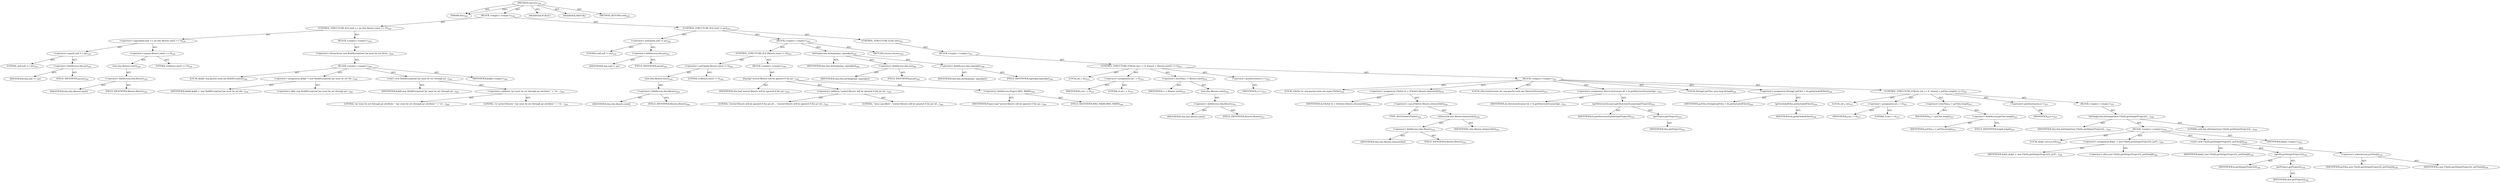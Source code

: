 digraph "execute" {  
"111669149710" [label = <(METHOD,execute)<SUB>238</SUB>> ]
"115964117004" [label = <(PARAM,this)<SUB>238</SUB>> ]
"25769803790" [label = <(BLOCK,&lt;empty&gt;,&lt;empty&gt;)<SUB>238</SUB>> ]
"47244640256" [label = <(CONTROL_STRUCTURE,IF,if (null == jar &amp;&amp; filesets.size() == 0))<SUB>239</SUB>> ]
"30064771100" [label = <(&lt;operator&gt;.logicalAnd,null == jar &amp;&amp; filesets.size() == 0)<SUB>239</SUB>> ]
"30064771101" [label = <(&lt;operator&gt;.equals,null == jar)<SUB>239</SUB>> ]
"90194313216" [label = <(LITERAL,null,null == jar)<SUB>239</SUB>> ]
"30064771102" [label = <(&lt;operator&gt;.fieldAccess,this.jar)<SUB>239</SUB>> ]
"68719476775" [label = <(IDENTIFIER,this,null == jar)> ]
"55834574862" [label = <(FIELD_IDENTIFIER,jar,jar)<SUB>239</SUB>> ]
"30064771103" [label = <(&lt;operator&gt;.equals,filesets.size() == 0)<SUB>239</SUB>> ]
"30064771104" [label = <(size,this.filesets.size())<SUB>239</SUB>> ]
"30064771105" [label = <(&lt;operator&gt;.fieldAccess,this.filesets)<SUB>239</SUB>> ]
"68719476776" [label = <(IDENTIFIER,this,this.filesets.size())> ]
"55834574863" [label = <(FIELD_IDENTIFIER,filesets,filesets)<SUB>239</SUB>> ]
"90194313217" [label = <(LITERAL,0,filesets.size() == 0)<SUB>239</SUB>> ]
"25769803791" [label = <(BLOCK,&lt;empty&gt;,&lt;empty&gt;)<SUB>239</SUB>> ]
"30064771106" [label = <(&lt;operator&gt;.throw,throw new BuildException(&quot;jar must be set throu...)<SUB>240</SUB>> ]
"25769803792" [label = <(BLOCK,&lt;empty&gt;,&lt;empty&gt;)<SUB>240</SUB>> ]
"94489280512" [label = <(LOCAL,$obj0: org.apache.tools.ant.BuildException)<SUB>240</SUB>> ]
"30064771107" [label = <(&lt;operator&gt;.assignment,$obj0 = new BuildException(&quot;jar must be set thr...)<SUB>240</SUB>> ]
"68719476777" [label = <(IDENTIFIER,$obj0,$obj0 = new BuildException(&quot;jar must be set thr...)<SUB>240</SUB>> ]
"30064771108" [label = <(&lt;operator&gt;.alloc,new BuildException(&quot;jar must be set through jar...)<SUB>240</SUB>> ]
"30064771109" [label = <(&lt;init&gt;,new BuildException(&quot;jar must be set through jar...)<SUB>240</SUB>> ]
"68719476778" [label = <(IDENTIFIER,$obj0,new BuildException(&quot;jar must be set through jar...)<SUB>240</SUB>> ]
"30064771110" [label = <(&lt;operator&gt;.addition,&quot;jar must be set through jar attribute &quot; + &quot;or ...)<SUB>240</SUB>> ]
"90194313218" [label = <(LITERAL,&quot;jar must be set through jar attribute &quot;,&quot;jar must be set through jar attribute &quot; + &quot;or ...)<SUB>240</SUB>> ]
"90194313219" [label = <(LITERAL,&quot;or nested filesets&quot;,&quot;jar must be set through jar attribute &quot; + &quot;or ...)<SUB>241</SUB>> ]
"68719476779" [label = <(IDENTIFIER,$obj0,&lt;empty&gt;)<SUB>240</SUB>> ]
"47244640257" [label = <(CONTROL_STRUCTURE,IF,if (null != jar))<SUB>243</SUB>> ]
"30064771111" [label = <(&lt;operator&gt;.notEquals,null != jar)<SUB>243</SUB>> ]
"90194313220" [label = <(LITERAL,null,null != jar)<SUB>243</SUB>> ]
"30064771112" [label = <(&lt;operator&gt;.fieldAccess,this.jar)<SUB>243</SUB>> ]
"68719476780" [label = <(IDENTIFIER,this,null != jar)> ]
"55834574864" [label = <(FIELD_IDENTIFIER,jar,jar)<SUB>243</SUB>> ]
"25769803793" [label = <(BLOCK,&lt;empty&gt;,&lt;empty&gt;)<SUB>243</SUB>> ]
"47244640258" [label = <(CONTROL_STRUCTURE,IF,if (filesets.size() != 0))<SUB>244</SUB>> ]
"30064771113" [label = <(&lt;operator&gt;.notEquals,filesets.size() != 0)<SUB>244</SUB>> ]
"30064771114" [label = <(size,this.filesets.size())<SUB>244</SUB>> ]
"30064771115" [label = <(&lt;operator&gt;.fieldAccess,this.filesets)<SUB>244</SUB>> ]
"68719476781" [label = <(IDENTIFIER,this,this.filesets.size())> ]
"55834574865" [label = <(FIELD_IDENTIFIER,filesets,filesets)<SUB>244</SUB>> ]
"90194313221" [label = <(LITERAL,0,filesets.size() != 0)<SUB>244</SUB>> ]
"25769803794" [label = <(BLOCK,&lt;empty&gt;,&lt;empty&gt;)<SUB>244</SUB>> ]
"30064771116" [label = <(log,log(&quot;nested filesets will be ignored if the jar...)<SUB>245</SUB>> ]
"68719476748" [label = <(IDENTIFIER,this,log(&quot;nested filesets will be ignored if the jar...)<SUB>245</SUB>> ]
"30064771117" [label = <(&lt;operator&gt;.addition,&quot;nested filesets will be ignored if the jar att...)<SUB>245</SUB>> ]
"90194313222" [label = <(LITERAL,&quot;nested filesets will be ignored if the jar att...,&quot;nested filesets will be ignored if the jar att...)<SUB>245</SUB>> ]
"90194313223" [label = <(LITERAL,&quot; been specified.&quot;,&quot;nested filesets will be ignored if the jar att...)<SUB>246</SUB>> ]
"30064771118" [label = <(&lt;operator&gt;.fieldAccess,Project.MSG_WARN)<SUB>246</SUB>> ]
"68719476782" [label = <(IDENTIFIER,Project,log(&quot;nested filesets will be ignored if the jar...)<SUB>246</SUB>> ]
"55834574866" [label = <(FIELD_IDENTIFIER,MSG_WARN,MSG_WARN)<SUB>246</SUB>> ]
"30064771119" [label = <(doOneJar,this.doOneJar(jar, signedjar))<SUB>249</SUB>> ]
"68719476749" [label = <(IDENTIFIER,this,this.doOneJar(jar, signedjar))<SUB>249</SUB>> ]
"30064771120" [label = <(&lt;operator&gt;.fieldAccess,this.jar)<SUB>249</SUB>> ]
"68719476783" [label = <(IDENTIFIER,this,this.doOneJar(jar, signedjar))> ]
"55834574867" [label = <(FIELD_IDENTIFIER,jar,jar)<SUB>249</SUB>> ]
"30064771121" [label = <(&lt;operator&gt;.fieldAccess,this.signedjar)<SUB>249</SUB>> ]
"68719476784" [label = <(IDENTIFIER,this,this.doOneJar(jar, signedjar))> ]
"55834574868" [label = <(FIELD_IDENTIFIER,signedjar,signedjar)<SUB>249</SUB>> ]
"146028888064" [label = <(RETURN,return;,return;)<SUB>250</SUB>> ]
"47244640259" [label = <(CONTROL_STRUCTURE,ELSE,else)<SUB>251</SUB>> ]
"25769803795" [label = <(BLOCK,&lt;empty&gt;,&lt;empty&gt;)<SUB>251</SUB>> ]
"47244640260" [label = <(CONTROL_STRUCTURE,FOR,for (int i = 0; Some(i &lt; filesets.size()); i++))<SUB>253</SUB>> ]
"94489280513" [label = <(LOCAL,int i: int)<SUB>253</SUB>> ]
"30064771122" [label = <(&lt;operator&gt;.assignment,int i = 0)<SUB>253</SUB>> ]
"68719476785" [label = <(IDENTIFIER,i,int i = 0)<SUB>253</SUB>> ]
"90194313224" [label = <(LITERAL,0,int i = 0)<SUB>253</SUB>> ]
"30064771123" [label = <(&lt;operator&gt;.lessThan,i &lt; filesets.size())<SUB>253</SUB>> ]
"68719476786" [label = <(IDENTIFIER,i,i &lt; filesets.size())<SUB>253</SUB>> ]
"30064771124" [label = <(size,this.filesets.size())<SUB>253</SUB>> ]
"30064771125" [label = <(&lt;operator&gt;.fieldAccess,this.filesets)<SUB>253</SUB>> ]
"68719476787" [label = <(IDENTIFIER,this,this.filesets.size())> ]
"55834574869" [label = <(FIELD_IDENTIFIER,filesets,filesets)<SUB>253</SUB>> ]
"30064771126" [label = <(&lt;operator&gt;.postIncrement,i++)<SUB>253</SUB>> ]
"68719476788" [label = <(IDENTIFIER,i,i++)<SUB>253</SUB>> ]
"25769803796" [label = <(BLOCK,&lt;empty&gt;,&lt;empty&gt;)<SUB>253</SUB>> ]
"94489280514" [label = <(LOCAL,FileSet fs: org.apache.tools.ant.types.FileSet)<SUB>254</SUB>> ]
"30064771127" [label = <(&lt;operator&gt;.assignment,FileSet fs = (FileSet) filesets.elementAt(i))<SUB>254</SUB>> ]
"68719476789" [label = <(IDENTIFIER,fs,FileSet fs = (FileSet) filesets.elementAt(i))<SUB>254</SUB>> ]
"30064771128" [label = <(&lt;operator&gt;.cast,(FileSet) filesets.elementAt(i))<SUB>254</SUB>> ]
"180388626432" [label = <(TYPE_REF,FileSet,FileSet)<SUB>254</SUB>> ]
"30064771129" [label = <(elementAt,this.filesets.elementAt(i))<SUB>254</SUB>> ]
"30064771130" [label = <(&lt;operator&gt;.fieldAccess,this.filesets)<SUB>254</SUB>> ]
"68719476790" [label = <(IDENTIFIER,this,this.filesets.elementAt(i))> ]
"55834574870" [label = <(FIELD_IDENTIFIER,filesets,filesets)<SUB>254</SUB>> ]
"68719476791" [label = <(IDENTIFIER,i,this.filesets.elementAt(i))<SUB>254</SUB>> ]
"94489280515" [label = <(LOCAL,DirectoryScanner ds: org.apache.tools.ant.DirectoryScanner)<SUB>255</SUB>> ]
"30064771131" [label = <(&lt;operator&gt;.assignment,DirectoryScanner ds = fs.getDirectoryScanner(ge...)<SUB>255</SUB>> ]
"68719476792" [label = <(IDENTIFIER,ds,DirectoryScanner ds = fs.getDirectoryScanner(ge...)<SUB>255</SUB>> ]
"30064771132" [label = <(getDirectoryScanner,getDirectoryScanner(getProject()))<SUB>255</SUB>> ]
"68719476793" [label = <(IDENTIFIER,fs,getDirectoryScanner(getProject()))<SUB>255</SUB>> ]
"30064771133" [label = <(getProject,getProject())<SUB>255</SUB>> ]
"68719476750" [label = <(IDENTIFIER,this,getProject())<SUB>255</SUB>> ]
"94489280516" [label = <(LOCAL,String[] jarFiles: java.lang.String[])<SUB>256</SUB>> ]
"30064771134" [label = <(&lt;operator&gt;.assignment,String[] jarFiles = ds.getIncludedFiles())<SUB>256</SUB>> ]
"68719476794" [label = <(IDENTIFIER,jarFiles,String[] jarFiles = ds.getIncludedFiles())<SUB>256</SUB>> ]
"30064771135" [label = <(getIncludedFiles,getIncludedFiles())<SUB>256</SUB>> ]
"68719476795" [label = <(IDENTIFIER,ds,getIncludedFiles())<SUB>256</SUB>> ]
"47244640261" [label = <(CONTROL_STRUCTURE,FOR,for (int j = 0; Some(j &lt; jarFiles.length); j++))<SUB>257</SUB>> ]
"94489280517" [label = <(LOCAL,int j: int)<SUB>257</SUB>> ]
"30064771136" [label = <(&lt;operator&gt;.assignment,int j = 0)<SUB>257</SUB>> ]
"68719476796" [label = <(IDENTIFIER,j,int j = 0)<SUB>257</SUB>> ]
"90194313225" [label = <(LITERAL,0,int j = 0)<SUB>257</SUB>> ]
"30064771137" [label = <(&lt;operator&gt;.lessThan,j &lt; jarFiles.length)<SUB>257</SUB>> ]
"68719476797" [label = <(IDENTIFIER,j,j &lt; jarFiles.length)<SUB>257</SUB>> ]
"30064771138" [label = <(&lt;operator&gt;.fieldAccess,jarFiles.length)<SUB>257</SUB>> ]
"68719476798" [label = <(IDENTIFIER,jarFiles,j &lt; jarFiles.length)<SUB>257</SUB>> ]
"55834574871" [label = <(FIELD_IDENTIFIER,length,length)<SUB>257</SUB>> ]
"30064771139" [label = <(&lt;operator&gt;.postIncrement,j++)<SUB>257</SUB>> ]
"68719476799" [label = <(IDENTIFIER,j,j++)<SUB>257</SUB>> ]
"25769803797" [label = <(BLOCK,&lt;empty&gt;,&lt;empty&gt;)<SUB>257</SUB>> ]
"30064771140" [label = <(doOneJar,this.doOneJar(new File(fs.getDir(getProject()),...)<SUB>258</SUB>> ]
"68719476752" [label = <(IDENTIFIER,this,this.doOneJar(new File(fs.getDir(getProject()),...)<SUB>258</SUB>> ]
"25769803798" [label = <(BLOCK,&lt;empty&gt;,&lt;empty&gt;)<SUB>258</SUB>> ]
"94489280518" [label = <(LOCAL,$obj1: java.io.File)<SUB>258</SUB>> ]
"30064771141" [label = <(&lt;operator&gt;.assignment,$obj1 = new File(fs.getDir(getProject()), jarFi...)<SUB>258</SUB>> ]
"68719476800" [label = <(IDENTIFIER,$obj1,$obj1 = new File(fs.getDir(getProject()), jarFi...)<SUB>258</SUB>> ]
"30064771142" [label = <(&lt;operator&gt;.alloc,new File(fs.getDir(getProject()), jarFiles[j]))<SUB>258</SUB>> ]
"30064771143" [label = <(&lt;init&gt;,new File(fs.getDir(getProject()), jarFiles[j]))<SUB>258</SUB>> ]
"68719476801" [label = <(IDENTIFIER,$obj1,new File(fs.getDir(getProject()), jarFiles[j]))<SUB>258</SUB>> ]
"30064771144" [label = <(getDir,getDir(getProject()))<SUB>258</SUB>> ]
"68719476802" [label = <(IDENTIFIER,fs,getDir(getProject()))<SUB>258</SUB>> ]
"30064771145" [label = <(getProject,getProject())<SUB>258</SUB>> ]
"68719476751" [label = <(IDENTIFIER,this,getProject())<SUB>258</SUB>> ]
"30064771146" [label = <(&lt;operator&gt;.indexAccess,jarFiles[j])<SUB>258</SUB>> ]
"68719476803" [label = <(IDENTIFIER,jarFiles,new File(fs.getDir(getProject()), jarFiles[j]))<SUB>258</SUB>> ]
"68719476804" [label = <(IDENTIFIER,j,new File(fs.getDir(getProject()), jarFiles[j]))<SUB>258</SUB>> ]
"68719476805" [label = <(IDENTIFIER,$obj1,&lt;empty&gt;)<SUB>258</SUB>> ]
"90194313226" [label = <(LITERAL,null,this.doOneJar(new File(fs.getDir(getProject()),...)<SUB>258</SUB>> ]
"133143986218" [label = <(MODIFIER,PUBLIC)> ]
"133143986219" [label = <(MODIFIER,VIRTUAL)> ]
"128849018894" [label = <(METHOD_RETURN,void)<SUB>238</SUB>> ]
  "111669149710" -> "115964117004"  [ label = "AST: "] 
  "111669149710" -> "25769803790"  [ label = "AST: "] 
  "111669149710" -> "133143986218"  [ label = "AST: "] 
  "111669149710" -> "133143986219"  [ label = "AST: "] 
  "111669149710" -> "128849018894"  [ label = "AST: "] 
  "25769803790" -> "47244640256"  [ label = "AST: "] 
  "25769803790" -> "47244640257"  [ label = "AST: "] 
  "47244640256" -> "30064771100"  [ label = "AST: "] 
  "47244640256" -> "25769803791"  [ label = "AST: "] 
  "30064771100" -> "30064771101"  [ label = "AST: "] 
  "30064771100" -> "30064771103"  [ label = "AST: "] 
  "30064771101" -> "90194313216"  [ label = "AST: "] 
  "30064771101" -> "30064771102"  [ label = "AST: "] 
  "30064771102" -> "68719476775"  [ label = "AST: "] 
  "30064771102" -> "55834574862"  [ label = "AST: "] 
  "30064771103" -> "30064771104"  [ label = "AST: "] 
  "30064771103" -> "90194313217"  [ label = "AST: "] 
  "30064771104" -> "30064771105"  [ label = "AST: "] 
  "30064771105" -> "68719476776"  [ label = "AST: "] 
  "30064771105" -> "55834574863"  [ label = "AST: "] 
  "25769803791" -> "30064771106"  [ label = "AST: "] 
  "30064771106" -> "25769803792"  [ label = "AST: "] 
  "25769803792" -> "94489280512"  [ label = "AST: "] 
  "25769803792" -> "30064771107"  [ label = "AST: "] 
  "25769803792" -> "30064771109"  [ label = "AST: "] 
  "25769803792" -> "68719476779"  [ label = "AST: "] 
  "30064771107" -> "68719476777"  [ label = "AST: "] 
  "30064771107" -> "30064771108"  [ label = "AST: "] 
  "30064771109" -> "68719476778"  [ label = "AST: "] 
  "30064771109" -> "30064771110"  [ label = "AST: "] 
  "30064771110" -> "90194313218"  [ label = "AST: "] 
  "30064771110" -> "90194313219"  [ label = "AST: "] 
  "47244640257" -> "30064771111"  [ label = "AST: "] 
  "47244640257" -> "25769803793"  [ label = "AST: "] 
  "47244640257" -> "47244640259"  [ label = "AST: "] 
  "30064771111" -> "90194313220"  [ label = "AST: "] 
  "30064771111" -> "30064771112"  [ label = "AST: "] 
  "30064771112" -> "68719476780"  [ label = "AST: "] 
  "30064771112" -> "55834574864"  [ label = "AST: "] 
  "25769803793" -> "47244640258"  [ label = "AST: "] 
  "25769803793" -> "30064771119"  [ label = "AST: "] 
  "25769803793" -> "146028888064"  [ label = "AST: "] 
  "47244640258" -> "30064771113"  [ label = "AST: "] 
  "47244640258" -> "25769803794"  [ label = "AST: "] 
  "30064771113" -> "30064771114"  [ label = "AST: "] 
  "30064771113" -> "90194313221"  [ label = "AST: "] 
  "30064771114" -> "30064771115"  [ label = "AST: "] 
  "30064771115" -> "68719476781"  [ label = "AST: "] 
  "30064771115" -> "55834574865"  [ label = "AST: "] 
  "25769803794" -> "30064771116"  [ label = "AST: "] 
  "30064771116" -> "68719476748"  [ label = "AST: "] 
  "30064771116" -> "30064771117"  [ label = "AST: "] 
  "30064771116" -> "30064771118"  [ label = "AST: "] 
  "30064771117" -> "90194313222"  [ label = "AST: "] 
  "30064771117" -> "90194313223"  [ label = "AST: "] 
  "30064771118" -> "68719476782"  [ label = "AST: "] 
  "30064771118" -> "55834574866"  [ label = "AST: "] 
  "30064771119" -> "68719476749"  [ label = "AST: "] 
  "30064771119" -> "30064771120"  [ label = "AST: "] 
  "30064771119" -> "30064771121"  [ label = "AST: "] 
  "30064771120" -> "68719476783"  [ label = "AST: "] 
  "30064771120" -> "55834574867"  [ label = "AST: "] 
  "30064771121" -> "68719476784"  [ label = "AST: "] 
  "30064771121" -> "55834574868"  [ label = "AST: "] 
  "47244640259" -> "25769803795"  [ label = "AST: "] 
  "25769803795" -> "47244640260"  [ label = "AST: "] 
  "47244640260" -> "94489280513"  [ label = "AST: "] 
  "47244640260" -> "30064771122"  [ label = "AST: "] 
  "47244640260" -> "30064771123"  [ label = "AST: "] 
  "47244640260" -> "30064771126"  [ label = "AST: "] 
  "47244640260" -> "25769803796"  [ label = "AST: "] 
  "30064771122" -> "68719476785"  [ label = "AST: "] 
  "30064771122" -> "90194313224"  [ label = "AST: "] 
  "30064771123" -> "68719476786"  [ label = "AST: "] 
  "30064771123" -> "30064771124"  [ label = "AST: "] 
  "30064771124" -> "30064771125"  [ label = "AST: "] 
  "30064771125" -> "68719476787"  [ label = "AST: "] 
  "30064771125" -> "55834574869"  [ label = "AST: "] 
  "30064771126" -> "68719476788"  [ label = "AST: "] 
  "25769803796" -> "94489280514"  [ label = "AST: "] 
  "25769803796" -> "30064771127"  [ label = "AST: "] 
  "25769803796" -> "94489280515"  [ label = "AST: "] 
  "25769803796" -> "30064771131"  [ label = "AST: "] 
  "25769803796" -> "94489280516"  [ label = "AST: "] 
  "25769803796" -> "30064771134"  [ label = "AST: "] 
  "25769803796" -> "47244640261"  [ label = "AST: "] 
  "30064771127" -> "68719476789"  [ label = "AST: "] 
  "30064771127" -> "30064771128"  [ label = "AST: "] 
  "30064771128" -> "180388626432"  [ label = "AST: "] 
  "30064771128" -> "30064771129"  [ label = "AST: "] 
  "30064771129" -> "30064771130"  [ label = "AST: "] 
  "30064771129" -> "68719476791"  [ label = "AST: "] 
  "30064771130" -> "68719476790"  [ label = "AST: "] 
  "30064771130" -> "55834574870"  [ label = "AST: "] 
  "30064771131" -> "68719476792"  [ label = "AST: "] 
  "30064771131" -> "30064771132"  [ label = "AST: "] 
  "30064771132" -> "68719476793"  [ label = "AST: "] 
  "30064771132" -> "30064771133"  [ label = "AST: "] 
  "30064771133" -> "68719476750"  [ label = "AST: "] 
  "30064771134" -> "68719476794"  [ label = "AST: "] 
  "30064771134" -> "30064771135"  [ label = "AST: "] 
  "30064771135" -> "68719476795"  [ label = "AST: "] 
  "47244640261" -> "94489280517"  [ label = "AST: "] 
  "47244640261" -> "30064771136"  [ label = "AST: "] 
  "47244640261" -> "30064771137"  [ label = "AST: "] 
  "47244640261" -> "30064771139"  [ label = "AST: "] 
  "47244640261" -> "25769803797"  [ label = "AST: "] 
  "30064771136" -> "68719476796"  [ label = "AST: "] 
  "30064771136" -> "90194313225"  [ label = "AST: "] 
  "30064771137" -> "68719476797"  [ label = "AST: "] 
  "30064771137" -> "30064771138"  [ label = "AST: "] 
  "30064771138" -> "68719476798"  [ label = "AST: "] 
  "30064771138" -> "55834574871"  [ label = "AST: "] 
  "30064771139" -> "68719476799"  [ label = "AST: "] 
  "25769803797" -> "30064771140"  [ label = "AST: "] 
  "30064771140" -> "68719476752"  [ label = "AST: "] 
  "30064771140" -> "25769803798"  [ label = "AST: "] 
  "30064771140" -> "90194313226"  [ label = "AST: "] 
  "25769803798" -> "94489280518"  [ label = "AST: "] 
  "25769803798" -> "30064771141"  [ label = "AST: "] 
  "25769803798" -> "30064771143"  [ label = "AST: "] 
  "25769803798" -> "68719476805"  [ label = "AST: "] 
  "30064771141" -> "68719476800"  [ label = "AST: "] 
  "30064771141" -> "30064771142"  [ label = "AST: "] 
  "30064771143" -> "68719476801"  [ label = "AST: "] 
  "30064771143" -> "30064771144"  [ label = "AST: "] 
  "30064771143" -> "30064771146"  [ label = "AST: "] 
  "30064771144" -> "68719476802"  [ label = "AST: "] 
  "30064771144" -> "30064771145"  [ label = "AST: "] 
  "30064771145" -> "68719476751"  [ label = "AST: "] 
  "30064771146" -> "68719476803"  [ label = "AST: "] 
  "30064771146" -> "68719476804"  [ label = "AST: "] 
  "111669149710" -> "115964117004"  [ label = "DDG: "] 
}
